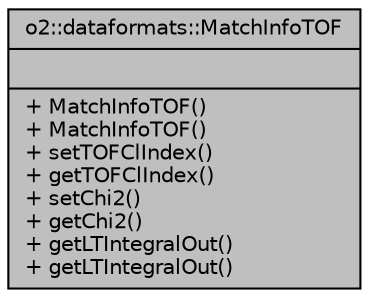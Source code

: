 digraph "o2::dataformats::MatchInfoTOF"
{
 // INTERACTIVE_SVG=YES
  bgcolor="transparent";
  edge [fontname="Helvetica",fontsize="10",labelfontname="Helvetica",labelfontsize="10"];
  node [fontname="Helvetica",fontsize="10",shape=record];
  Node1 [label="{o2::dataformats::MatchInfoTOF\n||+ MatchInfoTOF()\l+ MatchInfoTOF()\l+ setTOFClIndex()\l+ getTOFClIndex()\l+ setChi2()\l+ getChi2()\l+ getLTIntegralOut()\l+ getLTIntegralOut()\l}",height=0.2,width=0.4,color="black", fillcolor="grey75", style="filled" fontcolor="black"];
}
